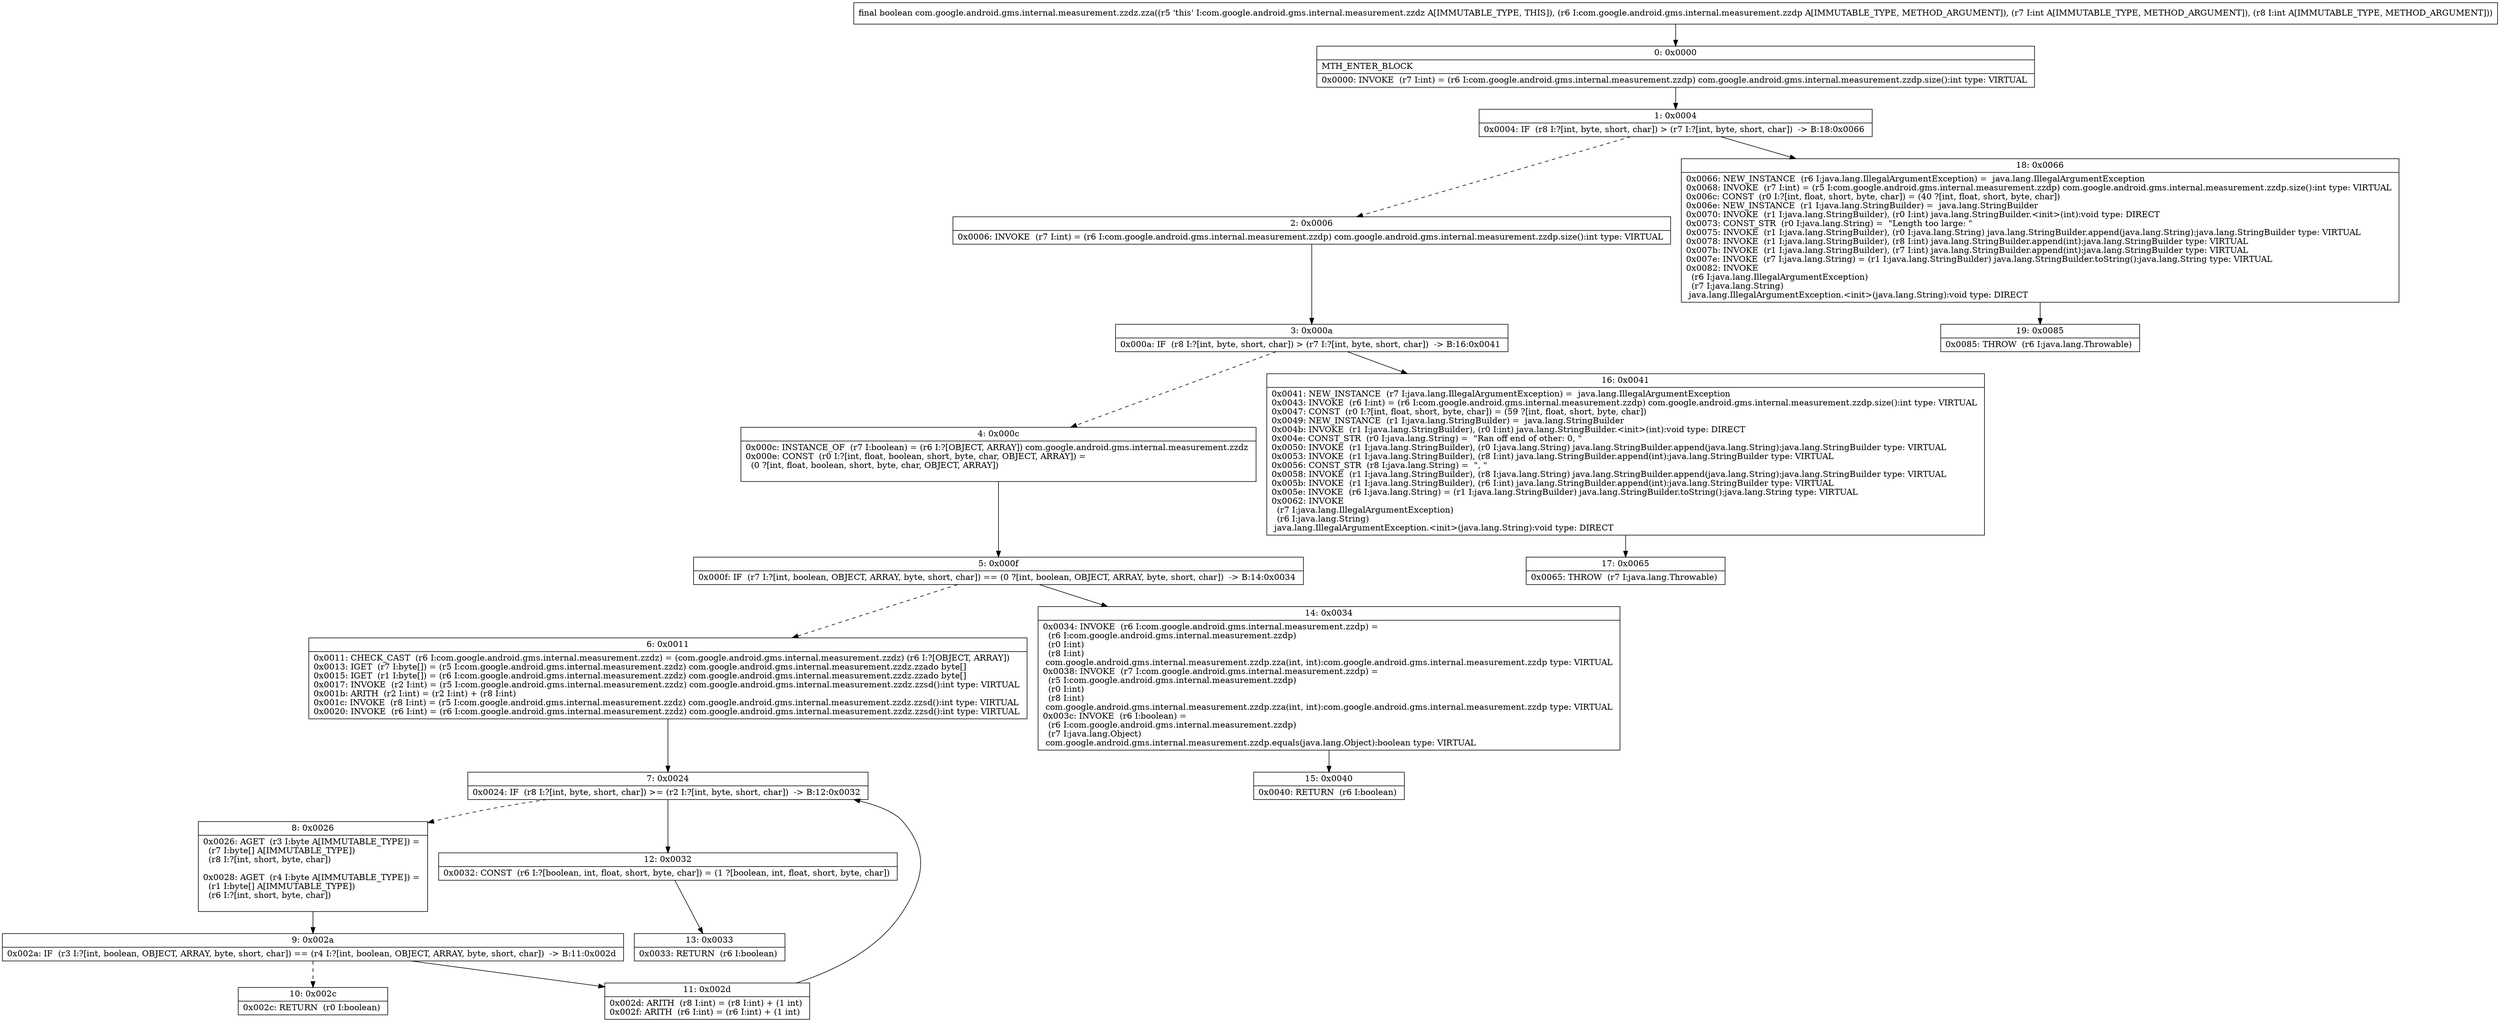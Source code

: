digraph "CFG forcom.google.android.gms.internal.measurement.zzdz.zza(Lcom\/google\/android\/gms\/internal\/measurement\/zzdp;II)Z" {
Node_0 [shape=record,label="{0\:\ 0x0000|MTH_ENTER_BLOCK\l|0x0000: INVOKE  (r7 I:int) = (r6 I:com.google.android.gms.internal.measurement.zzdp) com.google.android.gms.internal.measurement.zzdp.size():int type: VIRTUAL \l}"];
Node_1 [shape=record,label="{1\:\ 0x0004|0x0004: IF  (r8 I:?[int, byte, short, char]) \> (r7 I:?[int, byte, short, char])  \-\> B:18:0x0066 \l}"];
Node_2 [shape=record,label="{2\:\ 0x0006|0x0006: INVOKE  (r7 I:int) = (r6 I:com.google.android.gms.internal.measurement.zzdp) com.google.android.gms.internal.measurement.zzdp.size():int type: VIRTUAL \l}"];
Node_3 [shape=record,label="{3\:\ 0x000a|0x000a: IF  (r8 I:?[int, byte, short, char]) \> (r7 I:?[int, byte, short, char])  \-\> B:16:0x0041 \l}"];
Node_4 [shape=record,label="{4\:\ 0x000c|0x000c: INSTANCE_OF  (r7 I:boolean) = (r6 I:?[OBJECT, ARRAY]) com.google.android.gms.internal.measurement.zzdz \l0x000e: CONST  (r0 I:?[int, float, boolean, short, byte, char, OBJECT, ARRAY]) = \l  (0 ?[int, float, boolean, short, byte, char, OBJECT, ARRAY])\l \l}"];
Node_5 [shape=record,label="{5\:\ 0x000f|0x000f: IF  (r7 I:?[int, boolean, OBJECT, ARRAY, byte, short, char]) == (0 ?[int, boolean, OBJECT, ARRAY, byte, short, char])  \-\> B:14:0x0034 \l}"];
Node_6 [shape=record,label="{6\:\ 0x0011|0x0011: CHECK_CAST  (r6 I:com.google.android.gms.internal.measurement.zzdz) = (com.google.android.gms.internal.measurement.zzdz) (r6 I:?[OBJECT, ARRAY]) \l0x0013: IGET  (r7 I:byte[]) = (r5 I:com.google.android.gms.internal.measurement.zzdz) com.google.android.gms.internal.measurement.zzdz.zzado byte[] \l0x0015: IGET  (r1 I:byte[]) = (r6 I:com.google.android.gms.internal.measurement.zzdz) com.google.android.gms.internal.measurement.zzdz.zzado byte[] \l0x0017: INVOKE  (r2 I:int) = (r5 I:com.google.android.gms.internal.measurement.zzdz) com.google.android.gms.internal.measurement.zzdz.zzsd():int type: VIRTUAL \l0x001b: ARITH  (r2 I:int) = (r2 I:int) + (r8 I:int) \l0x001c: INVOKE  (r8 I:int) = (r5 I:com.google.android.gms.internal.measurement.zzdz) com.google.android.gms.internal.measurement.zzdz.zzsd():int type: VIRTUAL \l0x0020: INVOKE  (r6 I:int) = (r6 I:com.google.android.gms.internal.measurement.zzdz) com.google.android.gms.internal.measurement.zzdz.zzsd():int type: VIRTUAL \l}"];
Node_7 [shape=record,label="{7\:\ 0x0024|0x0024: IF  (r8 I:?[int, byte, short, char]) \>= (r2 I:?[int, byte, short, char])  \-\> B:12:0x0032 \l}"];
Node_8 [shape=record,label="{8\:\ 0x0026|0x0026: AGET  (r3 I:byte A[IMMUTABLE_TYPE]) = \l  (r7 I:byte[] A[IMMUTABLE_TYPE])\l  (r8 I:?[int, short, byte, char])\l \l0x0028: AGET  (r4 I:byte A[IMMUTABLE_TYPE]) = \l  (r1 I:byte[] A[IMMUTABLE_TYPE])\l  (r6 I:?[int, short, byte, char])\l \l}"];
Node_9 [shape=record,label="{9\:\ 0x002a|0x002a: IF  (r3 I:?[int, boolean, OBJECT, ARRAY, byte, short, char]) == (r4 I:?[int, boolean, OBJECT, ARRAY, byte, short, char])  \-\> B:11:0x002d \l}"];
Node_10 [shape=record,label="{10\:\ 0x002c|0x002c: RETURN  (r0 I:boolean) \l}"];
Node_11 [shape=record,label="{11\:\ 0x002d|0x002d: ARITH  (r8 I:int) = (r8 I:int) + (1 int) \l0x002f: ARITH  (r6 I:int) = (r6 I:int) + (1 int) \l}"];
Node_12 [shape=record,label="{12\:\ 0x0032|0x0032: CONST  (r6 I:?[boolean, int, float, short, byte, char]) = (1 ?[boolean, int, float, short, byte, char]) \l}"];
Node_13 [shape=record,label="{13\:\ 0x0033|0x0033: RETURN  (r6 I:boolean) \l}"];
Node_14 [shape=record,label="{14\:\ 0x0034|0x0034: INVOKE  (r6 I:com.google.android.gms.internal.measurement.zzdp) = \l  (r6 I:com.google.android.gms.internal.measurement.zzdp)\l  (r0 I:int)\l  (r8 I:int)\l com.google.android.gms.internal.measurement.zzdp.zza(int, int):com.google.android.gms.internal.measurement.zzdp type: VIRTUAL \l0x0038: INVOKE  (r7 I:com.google.android.gms.internal.measurement.zzdp) = \l  (r5 I:com.google.android.gms.internal.measurement.zzdp)\l  (r0 I:int)\l  (r8 I:int)\l com.google.android.gms.internal.measurement.zzdp.zza(int, int):com.google.android.gms.internal.measurement.zzdp type: VIRTUAL \l0x003c: INVOKE  (r6 I:boolean) = \l  (r6 I:com.google.android.gms.internal.measurement.zzdp)\l  (r7 I:java.lang.Object)\l com.google.android.gms.internal.measurement.zzdp.equals(java.lang.Object):boolean type: VIRTUAL \l}"];
Node_15 [shape=record,label="{15\:\ 0x0040|0x0040: RETURN  (r6 I:boolean) \l}"];
Node_16 [shape=record,label="{16\:\ 0x0041|0x0041: NEW_INSTANCE  (r7 I:java.lang.IllegalArgumentException) =  java.lang.IllegalArgumentException \l0x0043: INVOKE  (r6 I:int) = (r6 I:com.google.android.gms.internal.measurement.zzdp) com.google.android.gms.internal.measurement.zzdp.size():int type: VIRTUAL \l0x0047: CONST  (r0 I:?[int, float, short, byte, char]) = (59 ?[int, float, short, byte, char]) \l0x0049: NEW_INSTANCE  (r1 I:java.lang.StringBuilder) =  java.lang.StringBuilder \l0x004b: INVOKE  (r1 I:java.lang.StringBuilder), (r0 I:int) java.lang.StringBuilder.\<init\>(int):void type: DIRECT \l0x004e: CONST_STR  (r0 I:java.lang.String) =  \"Ran off end of other: 0, \" \l0x0050: INVOKE  (r1 I:java.lang.StringBuilder), (r0 I:java.lang.String) java.lang.StringBuilder.append(java.lang.String):java.lang.StringBuilder type: VIRTUAL \l0x0053: INVOKE  (r1 I:java.lang.StringBuilder), (r8 I:int) java.lang.StringBuilder.append(int):java.lang.StringBuilder type: VIRTUAL \l0x0056: CONST_STR  (r8 I:java.lang.String) =  \", \" \l0x0058: INVOKE  (r1 I:java.lang.StringBuilder), (r8 I:java.lang.String) java.lang.StringBuilder.append(java.lang.String):java.lang.StringBuilder type: VIRTUAL \l0x005b: INVOKE  (r1 I:java.lang.StringBuilder), (r6 I:int) java.lang.StringBuilder.append(int):java.lang.StringBuilder type: VIRTUAL \l0x005e: INVOKE  (r6 I:java.lang.String) = (r1 I:java.lang.StringBuilder) java.lang.StringBuilder.toString():java.lang.String type: VIRTUAL \l0x0062: INVOKE  \l  (r7 I:java.lang.IllegalArgumentException)\l  (r6 I:java.lang.String)\l java.lang.IllegalArgumentException.\<init\>(java.lang.String):void type: DIRECT \l}"];
Node_17 [shape=record,label="{17\:\ 0x0065|0x0065: THROW  (r7 I:java.lang.Throwable) \l}"];
Node_18 [shape=record,label="{18\:\ 0x0066|0x0066: NEW_INSTANCE  (r6 I:java.lang.IllegalArgumentException) =  java.lang.IllegalArgumentException \l0x0068: INVOKE  (r7 I:int) = (r5 I:com.google.android.gms.internal.measurement.zzdp) com.google.android.gms.internal.measurement.zzdp.size():int type: VIRTUAL \l0x006c: CONST  (r0 I:?[int, float, short, byte, char]) = (40 ?[int, float, short, byte, char]) \l0x006e: NEW_INSTANCE  (r1 I:java.lang.StringBuilder) =  java.lang.StringBuilder \l0x0070: INVOKE  (r1 I:java.lang.StringBuilder), (r0 I:int) java.lang.StringBuilder.\<init\>(int):void type: DIRECT \l0x0073: CONST_STR  (r0 I:java.lang.String) =  \"Length too large: \" \l0x0075: INVOKE  (r1 I:java.lang.StringBuilder), (r0 I:java.lang.String) java.lang.StringBuilder.append(java.lang.String):java.lang.StringBuilder type: VIRTUAL \l0x0078: INVOKE  (r1 I:java.lang.StringBuilder), (r8 I:int) java.lang.StringBuilder.append(int):java.lang.StringBuilder type: VIRTUAL \l0x007b: INVOKE  (r1 I:java.lang.StringBuilder), (r7 I:int) java.lang.StringBuilder.append(int):java.lang.StringBuilder type: VIRTUAL \l0x007e: INVOKE  (r7 I:java.lang.String) = (r1 I:java.lang.StringBuilder) java.lang.StringBuilder.toString():java.lang.String type: VIRTUAL \l0x0082: INVOKE  \l  (r6 I:java.lang.IllegalArgumentException)\l  (r7 I:java.lang.String)\l java.lang.IllegalArgumentException.\<init\>(java.lang.String):void type: DIRECT \l}"];
Node_19 [shape=record,label="{19\:\ 0x0085|0x0085: THROW  (r6 I:java.lang.Throwable) \l}"];
MethodNode[shape=record,label="{final boolean com.google.android.gms.internal.measurement.zzdz.zza((r5 'this' I:com.google.android.gms.internal.measurement.zzdz A[IMMUTABLE_TYPE, THIS]), (r6 I:com.google.android.gms.internal.measurement.zzdp A[IMMUTABLE_TYPE, METHOD_ARGUMENT]), (r7 I:int A[IMMUTABLE_TYPE, METHOD_ARGUMENT]), (r8 I:int A[IMMUTABLE_TYPE, METHOD_ARGUMENT])) }"];
MethodNode -> Node_0;
Node_0 -> Node_1;
Node_1 -> Node_2[style=dashed];
Node_1 -> Node_18;
Node_2 -> Node_3;
Node_3 -> Node_4[style=dashed];
Node_3 -> Node_16;
Node_4 -> Node_5;
Node_5 -> Node_6[style=dashed];
Node_5 -> Node_14;
Node_6 -> Node_7;
Node_7 -> Node_8[style=dashed];
Node_7 -> Node_12;
Node_8 -> Node_9;
Node_9 -> Node_10[style=dashed];
Node_9 -> Node_11;
Node_11 -> Node_7;
Node_12 -> Node_13;
Node_14 -> Node_15;
Node_16 -> Node_17;
Node_18 -> Node_19;
}

